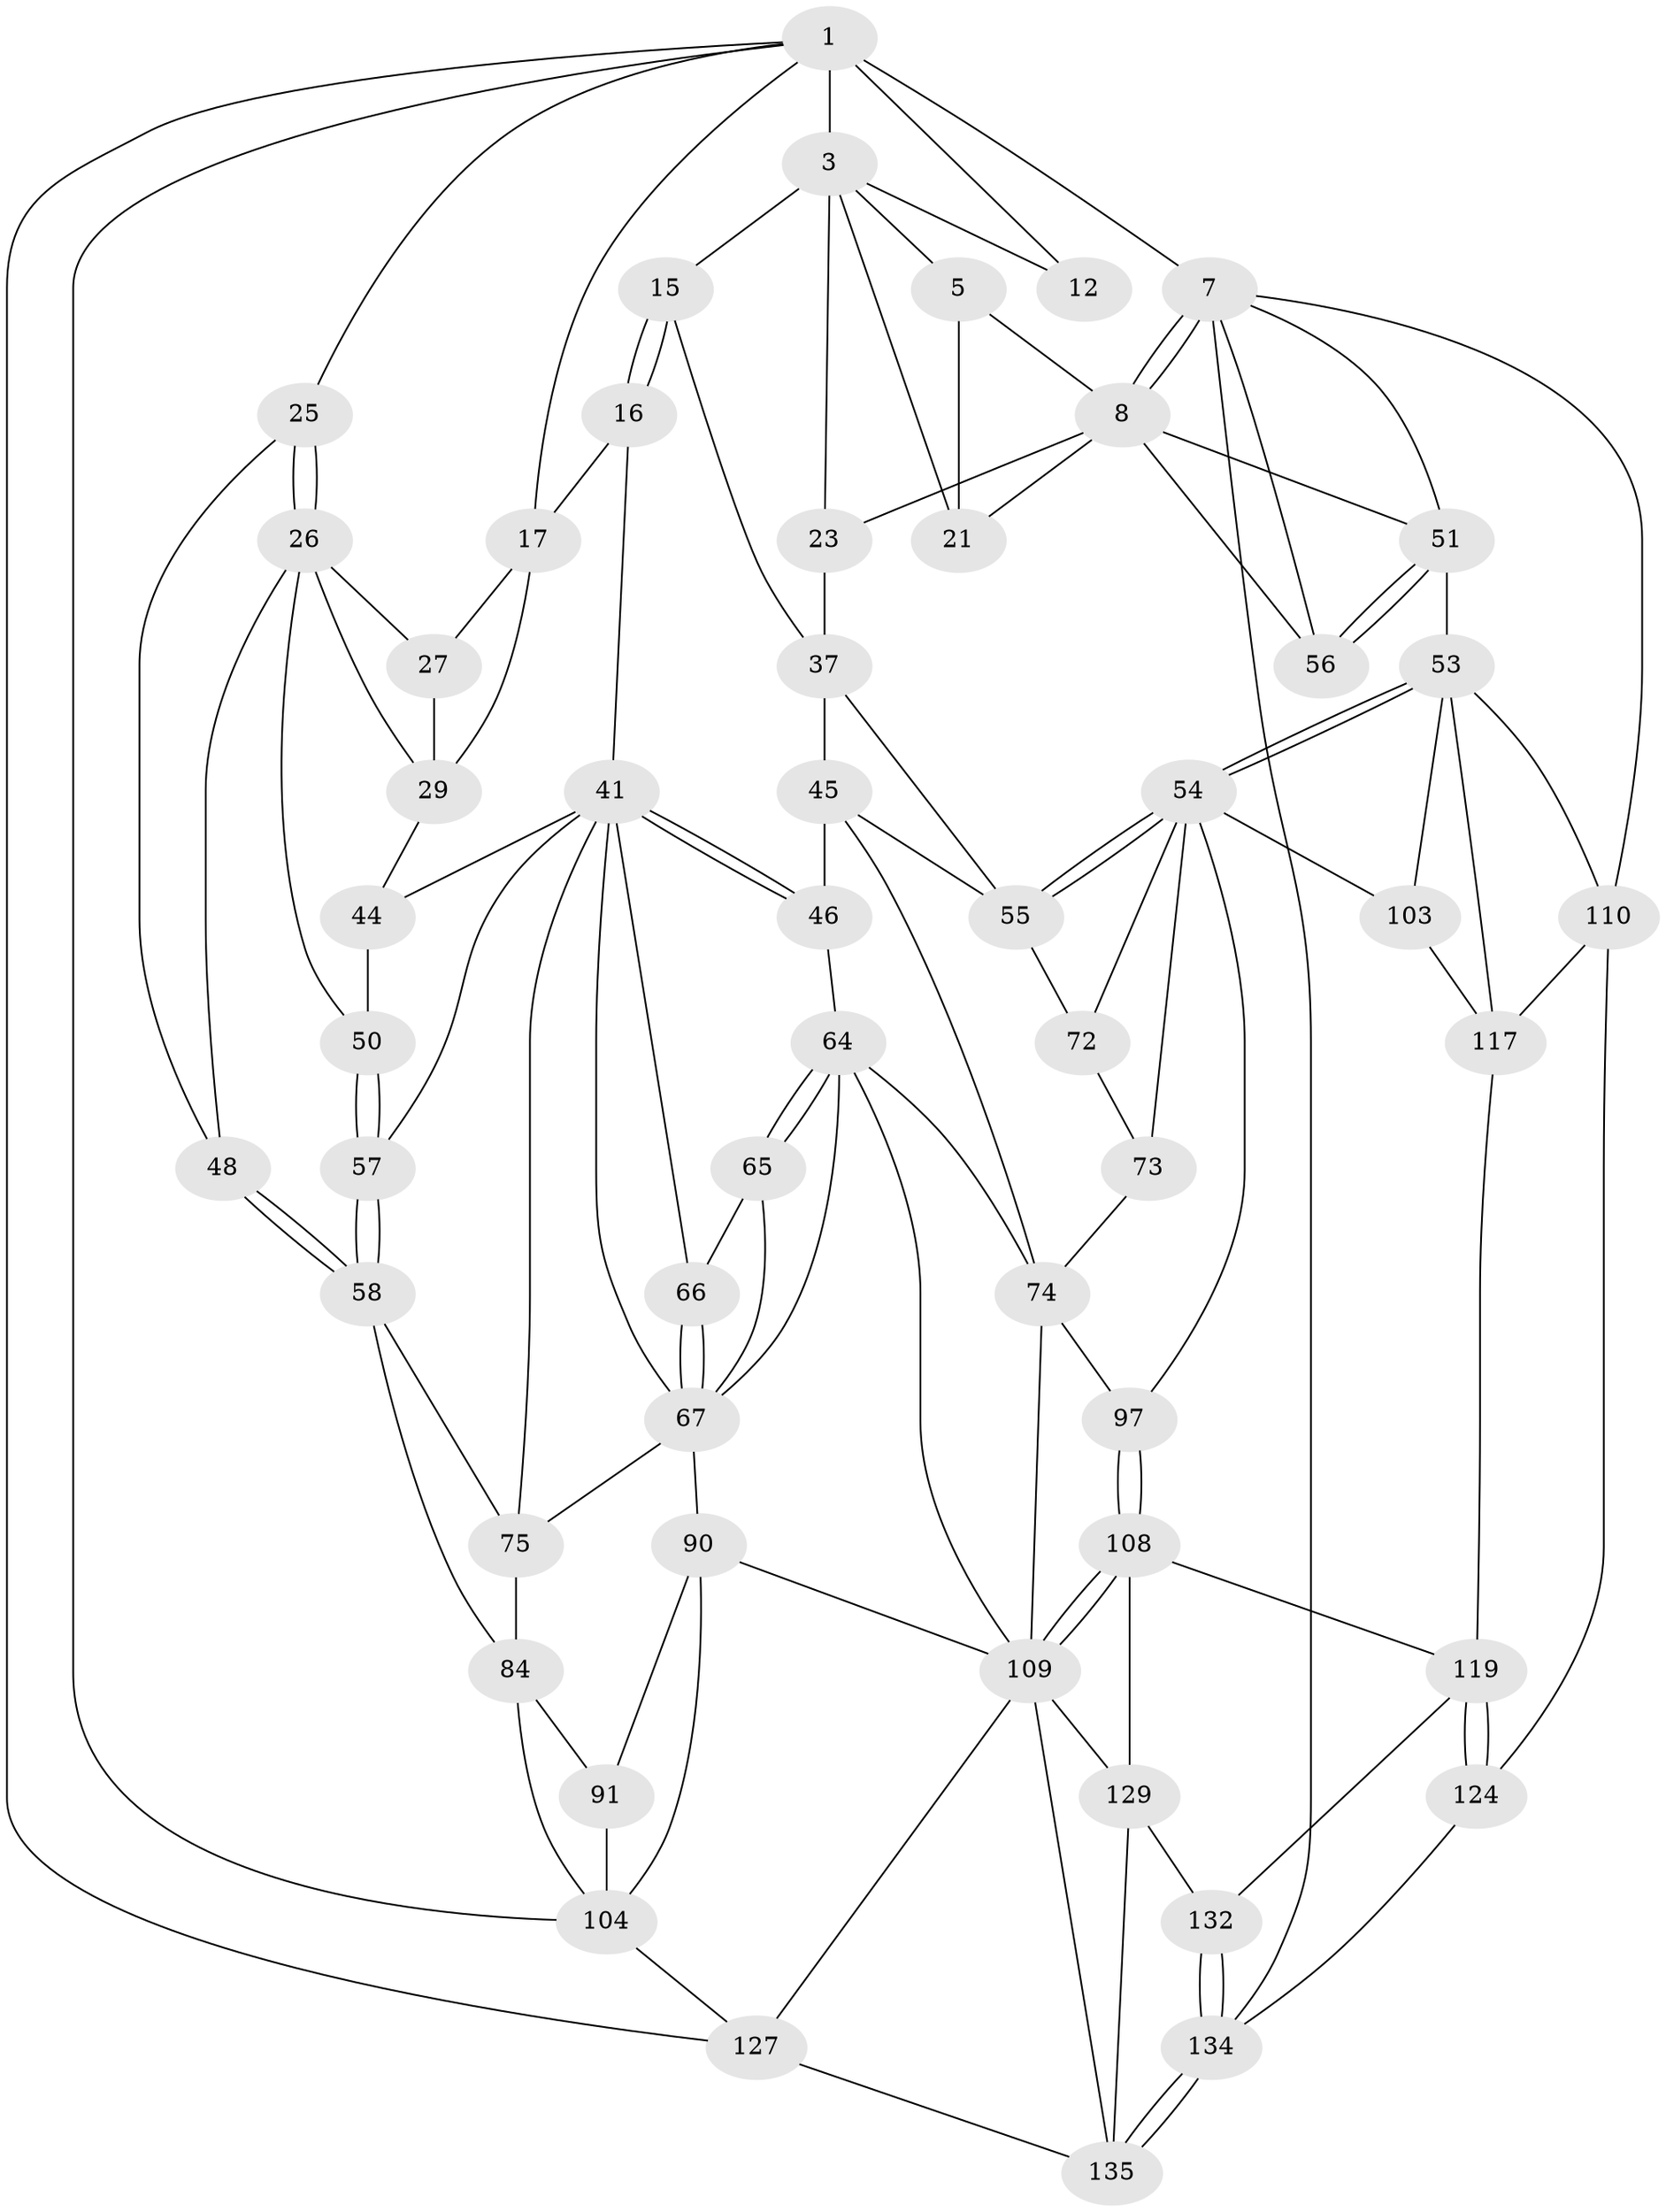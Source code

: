 // original degree distribution, {3: 0.014598540145985401, 4: 0.26277372262773724, 5: 0.48175182481751827, 6: 0.24087591240875914}
// Generated by graph-tools (version 1.1) at 2025/21/03/04/25 18:21:13]
// undirected, 54 vertices, 125 edges
graph export_dot {
graph [start="1"]
  node [color=gray90,style=filled];
  1 [pos="+0.9412218093394045+0",super="+10+2"];
  3 [pos="+0.6599406819325774+0.0568912947189902",super="+4+13"];
  5 [pos="+0.804053152650252+0.06521194013037278",super="+6"];
  7 [pos="+1+0.16517026070794313",super="+85"];
  8 [pos="+1+0.13509460352790031",super="+20"];
  12 [pos="+0.47116610457849345+0"];
  15 [pos="+0.44262454704269205+0.2127862435519777"];
  16 [pos="+0.3849657487272769+0.196450523377277",super="+39"];
  17 [pos="+0.2859711119895128+0.12711109382362598",super="+18+32"];
  21 [pos="+0.9228934933878358+0.1659302922522777"];
  23 [pos="+0.7555042429618128+0.24010651522842524",super="+35+24"];
  25 [pos="+0+0.11733577271423151"];
  26 [pos="+0+0.1700339844022337",super="+40"];
  27 [pos="+0.1242925202389592+0.10329193128516287",super="+28"];
  29 [pos="+0.19043989445129805+0.25952585914659815",super="+30"];
  37 [pos="+0.49386320722268623+0.33132440457735296",super="+38+49"];
  41 [pos="+0.3279450405809772+0.38731312046595884",super="+42"];
  44 [pos="+0.14317516095983615+0.3673833286292529"];
  45 [pos="+0.4453648734544127+0.35111985733853035",super="+62"];
  46 [pos="+0.35498663000988334+0.3959440055009695",super="+63"];
  48 [pos="+0+0.3921289627240511"];
  50 [pos="+0.06176712596741159+0.38933474806773527"];
  51 [pos="+0.9133168243719652+0.40500848493826175",super="+52"];
  53 [pos="+0.7403368144669666+0.5639725385191633",super="+101"];
  54 [pos="+0.6937569119737322+0.5356064737073059",super="+89"];
  55 [pos="+0.6657137678168857+0.47008405364969397",super="+61"];
  56 [pos="+1+0.4503556618440735"];
  57 [pos="+0.02942221458692978+0.48827430654287735"];
  58 [pos="+0+0.47797657867231935",super="+78"];
  64 [pos="+0.31956381388182287+0.5140912860163037",super="+81"];
  65 [pos="+0.2550443646052624+0.510114986642892"];
  66 [pos="+0.1778341857600265+0.4084865407117404"];
  67 [pos="+0.21746635935187622+0.5290880620835047",super="+68"];
  72 [pos="+0.5165846372549989+0.562930618643461"];
  73 [pos="+0.49208437868796573+0.5767128493281621"];
  74 [pos="+0.46301736018100437+0.5648730165407183",super="+93"];
  75 [pos="+0.03460525554336706+0.5196209631691106",super="+76+79"];
  84 [pos="+0.0603432829495653+0.6018583524963832",super="+92"];
  90 [pos="+0.20507859790798744+0.6794646735324291",super="+115"];
  91 [pos="+0.1275494561334695+0.700722973443174"];
  97 [pos="+0.5015279977040293+0.7471055371550704"];
  103 [pos="+0.6950246009156433+0.7177190826182279"];
  104 [pos="+0+1",super="+122"];
  108 [pos="+0.4975708641238577+0.7606798779680949",super="+121"];
  109 [pos="+0.4486849997214082+0.781420223209339",super="+111"];
  110 [pos="+0.9652807156404144+0.8270082357972891",super="+116"];
  117 [pos="+0.8206406905529524+0.8357138396535307",super="+118"];
  119 [pos="+0.6640602909244544+0.8014717332448472",super="+120"];
  124 [pos="+0.739087050783516+0.9479933863904283",super="+125"];
  127 [pos="+0.03492018496533577+1",super="+128"];
  129 [pos="+0.5384844465278616+0.8940056377193518",super="+130"];
  132 [pos="+0.5581069852464265+0.9001320931347538"];
  134 [pos="+0.6236213826841682+1",super="+136"];
  135 [pos="+0.5364948361699743+1",super="+137"];
  1 -- 7 [weight=2];
  1 -- 104;
  1 -- 25;
  1 -- 12 [weight=2];
  1 -- 3;
  1 -- 17;
  1 -- 127;
  3 -- 5;
  3 -- 21;
  3 -- 23 [weight=2];
  3 -- 12;
  3 -- 15;
  5 -- 8;
  5 -- 21;
  7 -- 8 [weight=2];
  7 -- 8;
  7 -- 56;
  7 -- 110;
  7 -- 134;
  7 -- 51;
  8 -- 51;
  8 -- 23;
  8 -- 21;
  8 -- 56;
  15 -- 16;
  15 -- 16;
  15 -- 37;
  16 -- 17 [weight=2];
  16 -- 41;
  17 -- 27;
  17 -- 29;
  23 -- 37 [weight=2];
  25 -- 26;
  25 -- 26;
  25 -- 48;
  26 -- 27;
  26 -- 48;
  26 -- 50;
  26 -- 29;
  27 -- 29 [weight=2];
  29 -- 44;
  37 -- 45;
  37 -- 55;
  41 -- 46;
  41 -- 46;
  41 -- 66;
  41 -- 75;
  41 -- 44;
  41 -- 57;
  41 -- 67;
  44 -- 50;
  45 -- 46 [weight=2];
  45 -- 74;
  45 -- 55;
  46 -- 64 [weight=2];
  48 -- 58;
  48 -- 58;
  50 -- 57;
  50 -- 57;
  51 -- 56;
  51 -- 56;
  51 -- 53 [weight=2];
  53 -- 54;
  53 -- 54;
  53 -- 117;
  53 -- 103;
  53 -- 110;
  54 -- 55;
  54 -- 55;
  54 -- 97;
  54 -- 103;
  54 -- 72;
  54 -- 73;
  55 -- 72;
  57 -- 58;
  57 -- 58;
  58 -- 75;
  58 -- 84;
  64 -- 65;
  64 -- 65;
  64 -- 67;
  64 -- 109;
  64 -- 74 [weight=2];
  65 -- 66;
  65 -- 67;
  66 -- 67;
  66 -- 67;
  67 -- 90;
  67 -- 75;
  72 -- 73;
  73 -- 74;
  74 -- 97;
  74 -- 109;
  75 -- 84 [weight=2];
  84 -- 104;
  84 -- 91;
  90 -- 91;
  90 -- 109;
  90 -- 104;
  91 -- 104;
  97 -- 108;
  97 -- 108;
  103 -- 117;
  104 -- 127;
  108 -- 109;
  108 -- 109;
  108 -- 129;
  108 -- 119;
  109 -- 129;
  109 -- 135;
  109 -- 127;
  110 -- 124;
  110 -- 117;
  117 -- 119;
  119 -- 124 [weight=2];
  119 -- 124;
  119 -- 132;
  124 -- 134;
  127 -- 135;
  129 -- 132;
  129 -- 135;
  132 -- 134;
  132 -- 134;
  134 -- 135;
  134 -- 135;
}
